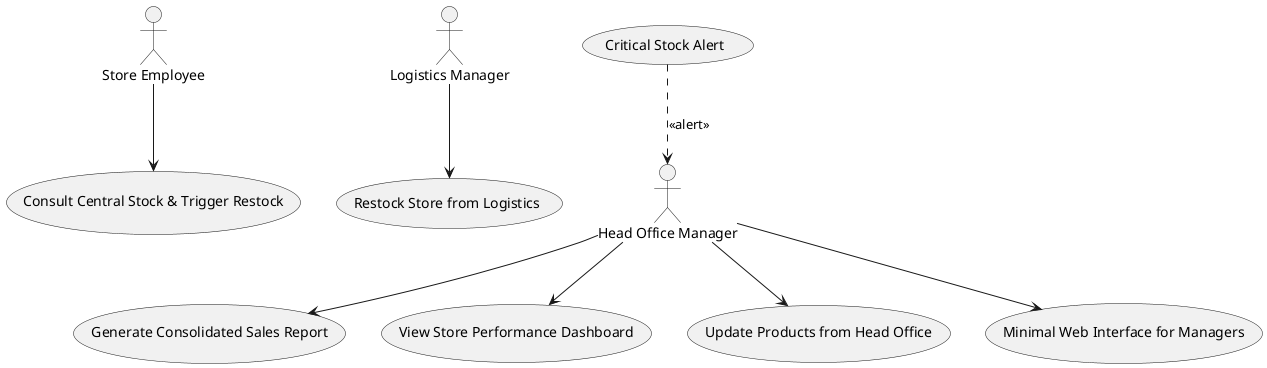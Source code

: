@startuml Use Case View

actor "Store Employee" as StoreEmp
actor "Logistics Manager" as LogMgr
actor "Head Office Manager" as HOManager

usecase "Generate Consolidated Sales Report" as UC1
usecase "Consult Central Stock & Trigger Restock" as UC2
usecase "View Store Performance Dashboard" as UC3
usecase "Update Products from Head Office" as UC4
usecase "Restock Store from Logistics" as UC6
usecase "Critical Stock Alert" as UC7
usecase "Minimal Web Interface for Managers" as UC8

StoreEmp --> UC2
HOManager --> UC1
HOManager --> UC3
HOManager --> UC4
LogMgr --> UC6
UC7 ..> HOManager : <<alert>>
HOManager --> UC8

@enduml 